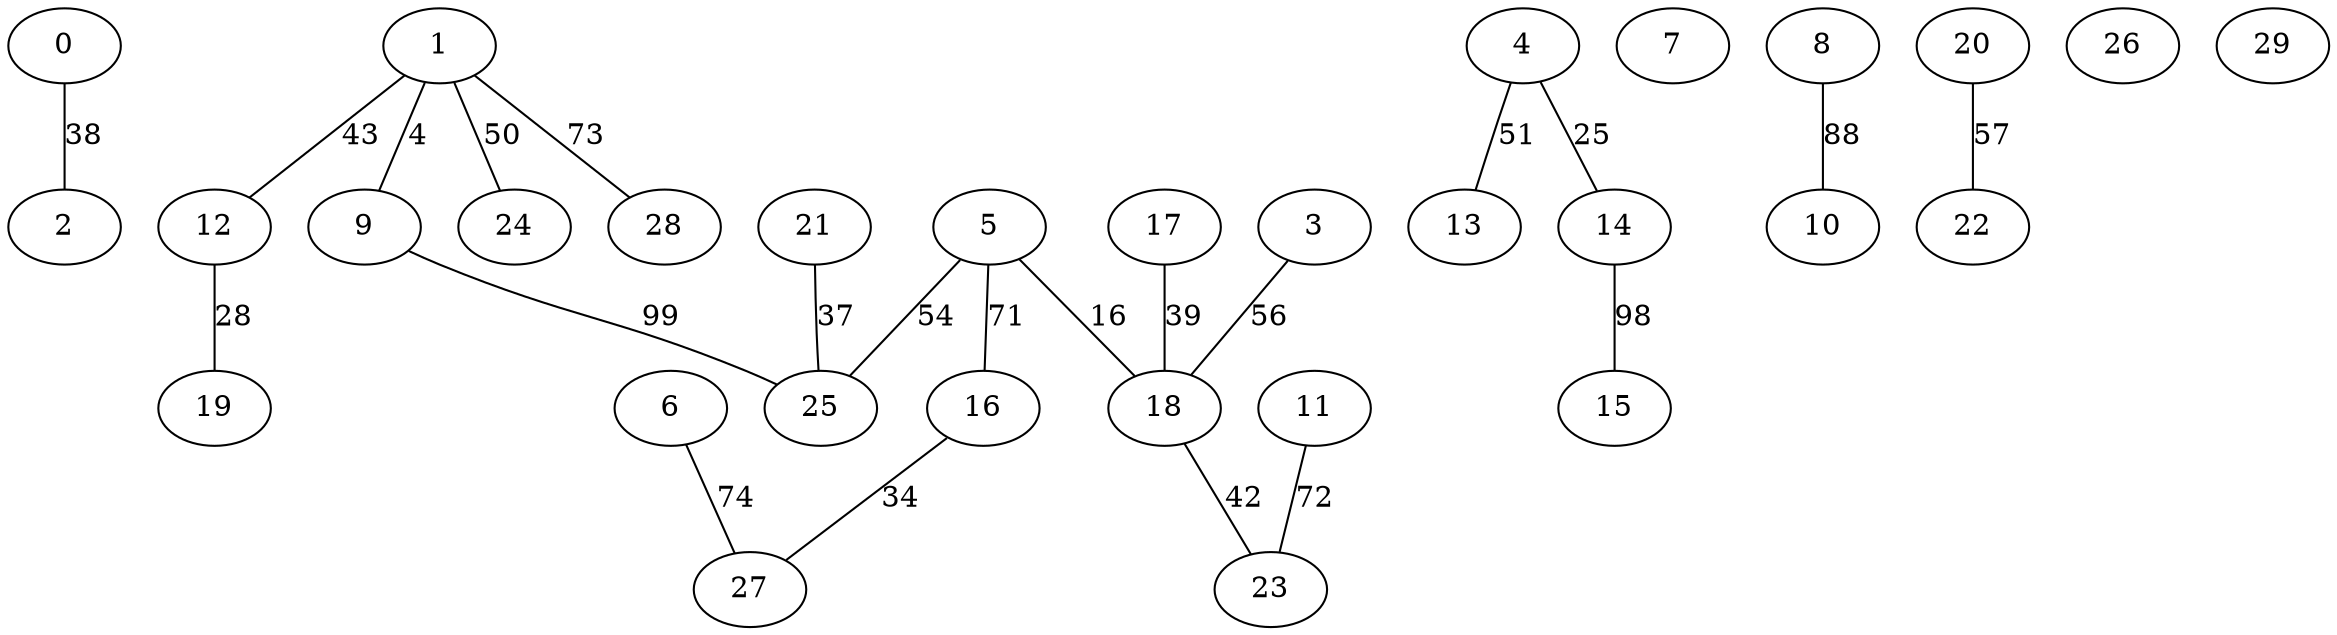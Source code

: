 graph MST {
    "0";
    "1";
    "2";
    "3";
    "4";
    "5";
    "6";
    "7";
    "8";
    "9";
    "10";
    "11";
    "12";
    "13";
    "14";
    "15";
    "16";
    "17";
    "18";
    "19";
    "20";
    "21";
    "22";
    "23";
    "24";
    "25";
    "26";
    "27";
    "28";
    "29";
    "1" -- "9" [label="4"];
    "5" -- "18" [label="16"];
    "4" -- "14" [label="25"];
    "12" -- "19" [label="28"];
    "16" -- "27" [label="34"];
    "21" -- "25" [label="37"];
    "0" -- "2" [label="38"];
    "17" -- "18" [label="39"];
    "18" -- "23" [label="42"];
    "1" -- "12" [label="43"];
    "1" -- "24" [label="50"];
    "4" -- "13" [label="51"];
    "5" -- "25" [label="54"];
    "3" -- "18" [label="56"];
    "20" -- "22" [label="57"];
    "5" -- "16" [label="71"];
    "11" -- "23" [label="72"];
    "1" -- "28" [label="73"];
    "6" -- "27" [label="74"];
    "8" -- "10" [label="88"];
    "14" -- "15" [label="98"];
    "9" -- "25" [label="99"];
}
